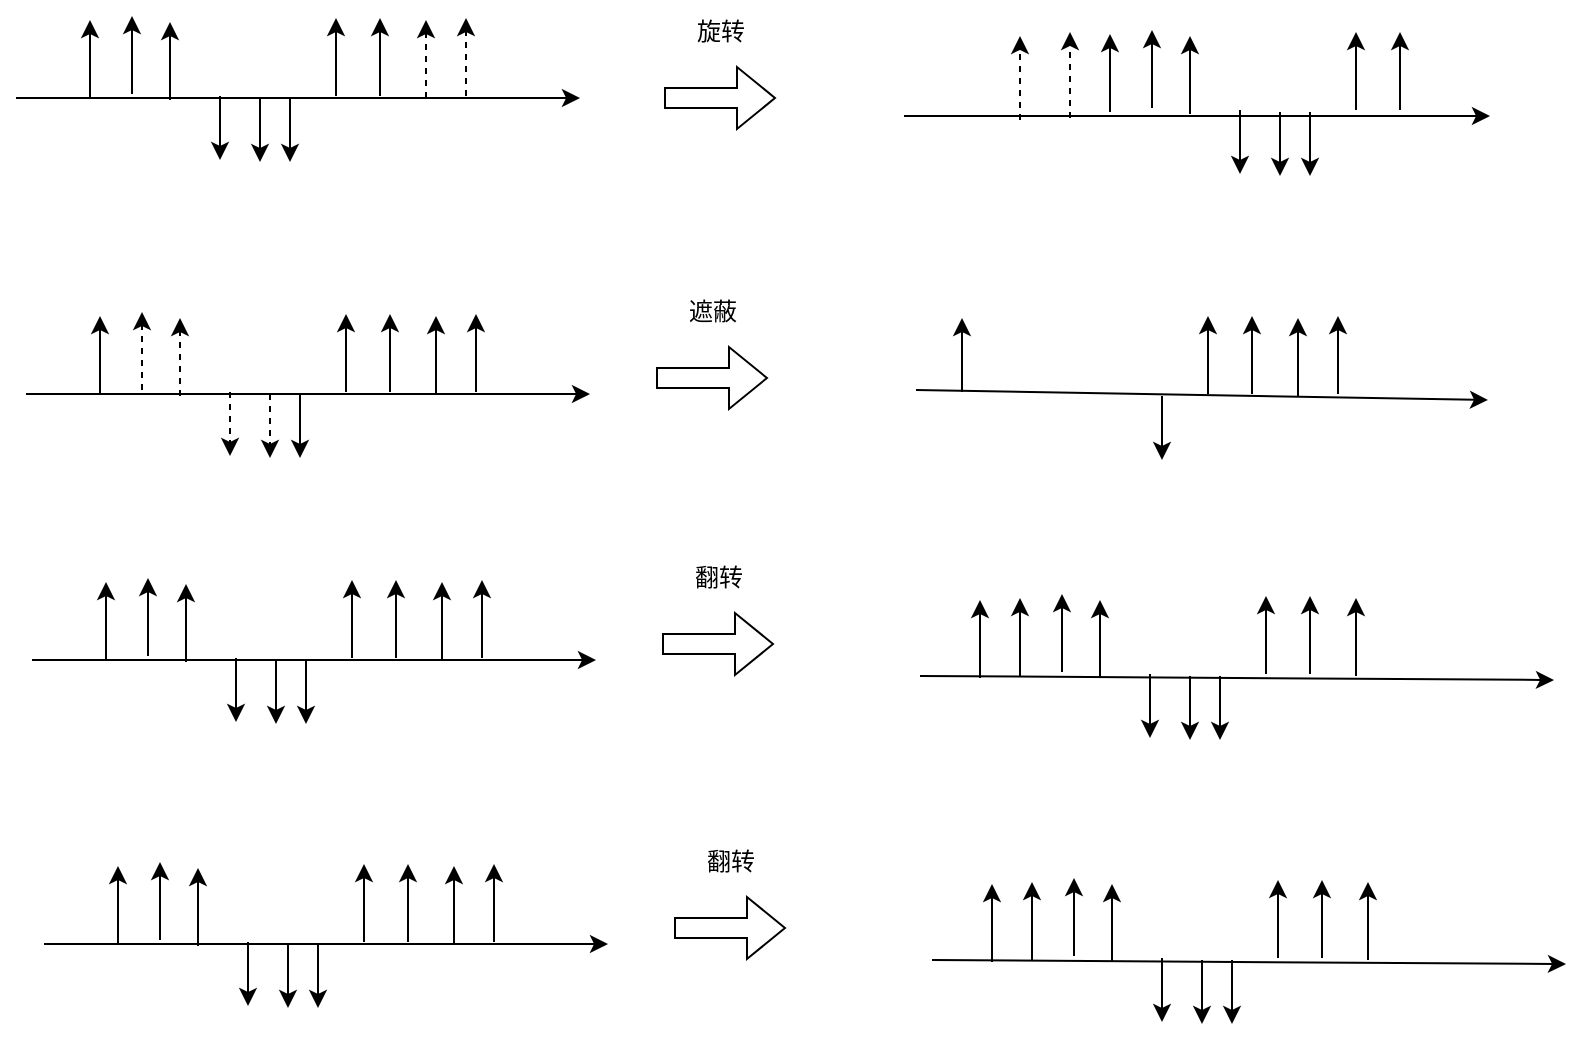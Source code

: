 <mxfile version="24.0.7" type="github">
  <diagram name="第 1 页" id="TJoWFfwJXKNT_mt5XgPP">
    <mxGraphModel dx="1850" dy="539" grid="0" gridSize="10" guides="1" tooltips="1" connect="1" arrows="1" fold="1" page="0" pageScale="1" pageWidth="827" pageHeight="1169" math="0" shadow="0">
      <root>
        <mxCell id="0" />
        <mxCell id="1" parent="0" />
        <mxCell id="PRGRgoTXFhKFeBUIvJjT-1" value="" style="shape=flexArrow;endArrow=classic;html=1;rounded=0;" edge="1" parent="1">
          <mxGeometry width="50" height="50" relative="1" as="geometry">
            <mxPoint x="-413" y="291" as="sourcePoint" />
            <mxPoint x="-357" y="291" as="targetPoint" />
          </mxGeometry>
        </mxCell>
        <mxCell id="PRGRgoTXFhKFeBUIvJjT-2" value="" style="endArrow=classic;html=1;rounded=0;" edge="1" parent="1">
          <mxGeometry width="50" height="50" relative="1" as="geometry">
            <mxPoint x="-700" y="291" as="sourcePoint" />
            <mxPoint x="-700" y="252" as="targetPoint" />
          </mxGeometry>
        </mxCell>
        <mxCell id="PRGRgoTXFhKFeBUIvJjT-3" value="" style="endArrow=classic;html=1;rounded=0;" edge="1" parent="1">
          <mxGeometry width="50" height="50" relative="1" as="geometry">
            <mxPoint x="-737" y="291" as="sourcePoint" />
            <mxPoint x="-455" y="291" as="targetPoint" />
          </mxGeometry>
        </mxCell>
        <mxCell id="PRGRgoTXFhKFeBUIvJjT-4" value="" style="endArrow=classic;html=1;rounded=0;" edge="1" parent="1">
          <mxGeometry width="50" height="50" relative="1" as="geometry">
            <mxPoint x="-679" y="289" as="sourcePoint" />
            <mxPoint x="-679" y="250" as="targetPoint" />
          </mxGeometry>
        </mxCell>
        <mxCell id="PRGRgoTXFhKFeBUIvJjT-5" value="" style="endArrow=classic;html=1;rounded=0;" edge="1" parent="1">
          <mxGeometry width="50" height="50" relative="1" as="geometry">
            <mxPoint x="-660" y="292" as="sourcePoint" />
            <mxPoint x="-660" y="253" as="targetPoint" />
          </mxGeometry>
        </mxCell>
        <mxCell id="PRGRgoTXFhKFeBUIvJjT-6" value="" style="endArrow=classic;html=1;rounded=0;" edge="1" parent="1">
          <mxGeometry width="50" height="50" relative="1" as="geometry">
            <mxPoint x="-635" y="290" as="sourcePoint" />
            <mxPoint x="-635" y="322" as="targetPoint" />
          </mxGeometry>
        </mxCell>
        <mxCell id="PRGRgoTXFhKFeBUIvJjT-7" value="" style="endArrow=classic;html=1;rounded=0;" edge="1" parent="1">
          <mxGeometry width="50" height="50" relative="1" as="geometry">
            <mxPoint x="-615" y="291" as="sourcePoint" />
            <mxPoint x="-615" y="323" as="targetPoint" />
          </mxGeometry>
        </mxCell>
        <mxCell id="PRGRgoTXFhKFeBUIvJjT-9" value="" style="endArrow=classic;html=1;rounded=0;" edge="1" parent="1">
          <mxGeometry width="50" height="50" relative="1" as="geometry">
            <mxPoint x="-600" y="291" as="sourcePoint" />
            <mxPoint x="-600" y="323" as="targetPoint" />
          </mxGeometry>
        </mxCell>
        <mxCell id="PRGRgoTXFhKFeBUIvJjT-10" value="" style="endArrow=classic;html=1;rounded=0;" edge="1" parent="1">
          <mxGeometry width="50" height="50" relative="1" as="geometry">
            <mxPoint x="-577" y="290" as="sourcePoint" />
            <mxPoint x="-577" y="251" as="targetPoint" />
          </mxGeometry>
        </mxCell>
        <mxCell id="PRGRgoTXFhKFeBUIvJjT-11" value="" style="endArrow=classic;html=1;rounded=0;" edge="1" parent="1">
          <mxGeometry width="50" height="50" relative="1" as="geometry">
            <mxPoint x="-555" y="290" as="sourcePoint" />
            <mxPoint x="-555" y="251" as="targetPoint" />
          </mxGeometry>
        </mxCell>
        <mxCell id="PRGRgoTXFhKFeBUIvJjT-13" value="" style="endArrow=classic;html=1;rounded=0;dashed=1;" edge="1" parent="1">
          <mxGeometry width="50" height="50" relative="1" as="geometry">
            <mxPoint x="-532" y="291" as="sourcePoint" />
            <mxPoint x="-532" y="252" as="targetPoint" />
          </mxGeometry>
        </mxCell>
        <mxCell id="PRGRgoTXFhKFeBUIvJjT-14" value="" style="endArrow=classic;html=1;rounded=1;curved=0;dashed=1;" edge="1" parent="1">
          <mxGeometry width="50" height="50" relative="1" as="geometry">
            <mxPoint x="-512" y="290" as="sourcePoint" />
            <mxPoint x="-512" y="251" as="targetPoint" />
          </mxGeometry>
        </mxCell>
        <mxCell id="PRGRgoTXFhKFeBUIvJjT-38" value="" style="endArrow=classic;html=1;rounded=0;" edge="1" parent="1">
          <mxGeometry width="50" height="50" relative="1" as="geometry">
            <mxPoint x="-695" y="439" as="sourcePoint" />
            <mxPoint x="-695" y="400" as="targetPoint" />
          </mxGeometry>
        </mxCell>
        <mxCell id="PRGRgoTXFhKFeBUIvJjT-39" value="" style="endArrow=classic;html=1;rounded=0;" edge="1" parent="1">
          <mxGeometry width="50" height="50" relative="1" as="geometry">
            <mxPoint x="-732" y="439" as="sourcePoint" />
            <mxPoint x="-450" y="439" as="targetPoint" />
          </mxGeometry>
        </mxCell>
        <mxCell id="PRGRgoTXFhKFeBUIvJjT-40" value="" style="endArrow=classic;html=1;rounded=0;dashed=1;" edge="1" parent="1">
          <mxGeometry width="50" height="50" relative="1" as="geometry">
            <mxPoint x="-674" y="437" as="sourcePoint" />
            <mxPoint x="-674" y="398" as="targetPoint" />
          </mxGeometry>
        </mxCell>
        <mxCell id="PRGRgoTXFhKFeBUIvJjT-41" value="" style="endArrow=classic;html=1;rounded=0;dashed=1;" edge="1" parent="1">
          <mxGeometry width="50" height="50" relative="1" as="geometry">
            <mxPoint x="-655" y="440" as="sourcePoint" />
            <mxPoint x="-655" y="401" as="targetPoint" />
          </mxGeometry>
        </mxCell>
        <mxCell id="PRGRgoTXFhKFeBUIvJjT-42" value="" style="endArrow=classic;html=1;rounded=0;dashed=1;" edge="1" parent="1">
          <mxGeometry width="50" height="50" relative="1" as="geometry">
            <mxPoint x="-630" y="438" as="sourcePoint" />
            <mxPoint x="-630" y="470" as="targetPoint" />
          </mxGeometry>
        </mxCell>
        <mxCell id="PRGRgoTXFhKFeBUIvJjT-43" value="" style="endArrow=classic;html=1;rounded=0;dashed=1;" edge="1" parent="1">
          <mxGeometry width="50" height="50" relative="1" as="geometry">
            <mxPoint x="-610" y="439" as="sourcePoint" />
            <mxPoint x="-610" y="471" as="targetPoint" />
          </mxGeometry>
        </mxCell>
        <mxCell id="PRGRgoTXFhKFeBUIvJjT-44" value="" style="endArrow=classic;html=1;rounded=0;" edge="1" parent="1">
          <mxGeometry width="50" height="50" relative="1" as="geometry">
            <mxPoint x="-595" y="439" as="sourcePoint" />
            <mxPoint x="-595" y="471" as="targetPoint" />
          </mxGeometry>
        </mxCell>
        <mxCell id="PRGRgoTXFhKFeBUIvJjT-45" value="" style="endArrow=classic;html=1;rounded=0;" edge="1" parent="1">
          <mxGeometry width="50" height="50" relative="1" as="geometry">
            <mxPoint x="-572" y="438" as="sourcePoint" />
            <mxPoint x="-572" y="399" as="targetPoint" />
          </mxGeometry>
        </mxCell>
        <mxCell id="PRGRgoTXFhKFeBUIvJjT-46" value="" style="endArrow=classic;html=1;rounded=0;" edge="1" parent="1">
          <mxGeometry width="50" height="50" relative="1" as="geometry">
            <mxPoint x="-550" y="438" as="sourcePoint" />
            <mxPoint x="-550" y="399" as="targetPoint" />
          </mxGeometry>
        </mxCell>
        <mxCell id="PRGRgoTXFhKFeBUIvJjT-47" value="" style="endArrow=classic;html=1;rounded=0;" edge="1" parent="1">
          <mxGeometry width="50" height="50" relative="1" as="geometry">
            <mxPoint x="-527" y="439" as="sourcePoint" />
            <mxPoint x="-527" y="400" as="targetPoint" />
          </mxGeometry>
        </mxCell>
        <mxCell id="PRGRgoTXFhKFeBUIvJjT-48" value="" style="endArrow=classic;html=1;rounded=0;" edge="1" parent="1">
          <mxGeometry width="50" height="50" relative="1" as="geometry">
            <mxPoint x="-507" y="438" as="sourcePoint" />
            <mxPoint x="-507" y="399" as="targetPoint" />
          </mxGeometry>
        </mxCell>
        <mxCell id="PRGRgoTXFhKFeBUIvJjT-49" value="旋转" style="text;html=1;align=center;verticalAlign=middle;resizable=0;points=[];autosize=1;strokeColor=none;fillColor=none;" vertex="1" parent="1">
          <mxGeometry x="-406.5" y="245" width="42" height="26" as="geometry" />
        </mxCell>
        <mxCell id="PRGRgoTXFhKFeBUIvJjT-63" value="" style="endArrow=classic;html=1;rounded=0;" edge="1" parent="1">
          <mxGeometry width="50" height="50" relative="1" as="geometry">
            <mxPoint x="-190" y="298" as="sourcePoint" />
            <mxPoint x="-190" y="259" as="targetPoint" />
          </mxGeometry>
        </mxCell>
        <mxCell id="PRGRgoTXFhKFeBUIvJjT-64" value="" style="endArrow=classic;html=1;rounded=0;" edge="1" parent="1">
          <mxGeometry width="50" height="50" relative="1" as="geometry">
            <mxPoint x="-293" y="300" as="sourcePoint" />
            <mxPoint y="300" as="targetPoint" />
          </mxGeometry>
        </mxCell>
        <mxCell id="PRGRgoTXFhKFeBUIvJjT-65" value="" style="endArrow=classic;html=1;rounded=0;" edge="1" parent="1">
          <mxGeometry width="50" height="50" relative="1" as="geometry">
            <mxPoint x="-169" y="296" as="sourcePoint" />
            <mxPoint x="-169" y="257" as="targetPoint" />
          </mxGeometry>
        </mxCell>
        <mxCell id="PRGRgoTXFhKFeBUIvJjT-66" value="" style="endArrow=classic;html=1;rounded=0;" edge="1" parent="1">
          <mxGeometry width="50" height="50" relative="1" as="geometry">
            <mxPoint x="-150" y="299" as="sourcePoint" />
            <mxPoint x="-150" y="260" as="targetPoint" />
          </mxGeometry>
        </mxCell>
        <mxCell id="PRGRgoTXFhKFeBUIvJjT-67" value="" style="endArrow=classic;html=1;rounded=0;" edge="1" parent="1">
          <mxGeometry width="50" height="50" relative="1" as="geometry">
            <mxPoint x="-125" y="297" as="sourcePoint" />
            <mxPoint x="-125" y="329" as="targetPoint" />
          </mxGeometry>
        </mxCell>
        <mxCell id="PRGRgoTXFhKFeBUIvJjT-68" value="" style="endArrow=classic;html=1;rounded=0;" edge="1" parent="1">
          <mxGeometry width="50" height="50" relative="1" as="geometry">
            <mxPoint x="-105" y="298" as="sourcePoint" />
            <mxPoint x="-105" y="330" as="targetPoint" />
          </mxGeometry>
        </mxCell>
        <mxCell id="PRGRgoTXFhKFeBUIvJjT-69" value="" style="endArrow=classic;html=1;rounded=0;" edge="1" parent="1">
          <mxGeometry width="50" height="50" relative="1" as="geometry">
            <mxPoint x="-90" y="298" as="sourcePoint" />
            <mxPoint x="-90" y="330" as="targetPoint" />
          </mxGeometry>
        </mxCell>
        <mxCell id="PRGRgoTXFhKFeBUIvJjT-70" value="" style="endArrow=classic;html=1;rounded=0;" edge="1" parent="1">
          <mxGeometry width="50" height="50" relative="1" as="geometry">
            <mxPoint x="-67" y="297" as="sourcePoint" />
            <mxPoint x="-67" y="258" as="targetPoint" />
          </mxGeometry>
        </mxCell>
        <mxCell id="PRGRgoTXFhKFeBUIvJjT-71" value="" style="endArrow=classic;html=1;rounded=0;" edge="1" parent="1">
          <mxGeometry width="50" height="50" relative="1" as="geometry">
            <mxPoint x="-45" y="297" as="sourcePoint" />
            <mxPoint x="-45" y="258" as="targetPoint" />
          </mxGeometry>
        </mxCell>
        <mxCell id="PRGRgoTXFhKFeBUIvJjT-72" value="" style="endArrow=classic;html=1;rounded=0;dashed=1;" edge="1" parent="1">
          <mxGeometry width="50" height="50" relative="1" as="geometry">
            <mxPoint x="-210" y="301" as="sourcePoint" />
            <mxPoint x="-210" y="258" as="targetPoint" />
          </mxGeometry>
        </mxCell>
        <mxCell id="PRGRgoTXFhKFeBUIvJjT-73" value="" style="endArrow=classic;html=1;rounded=0;dashed=1;" edge="1" parent="1">
          <mxGeometry width="50" height="50" relative="1" as="geometry">
            <mxPoint x="-235" y="302" as="sourcePoint" />
            <mxPoint x="-235" y="260" as="targetPoint" />
          </mxGeometry>
        </mxCell>
        <mxCell id="PRGRgoTXFhKFeBUIvJjT-75" value="" style="shape=flexArrow;endArrow=classic;html=1;rounded=0;" edge="1" parent="1">
          <mxGeometry width="50" height="50" relative="1" as="geometry">
            <mxPoint x="-417" y="431" as="sourcePoint" />
            <mxPoint x="-361" y="431" as="targetPoint" />
          </mxGeometry>
        </mxCell>
        <mxCell id="PRGRgoTXFhKFeBUIvJjT-76" value="遮蔽" style="text;html=1;align=center;verticalAlign=middle;resizable=0;points=[];autosize=1;strokeColor=none;fillColor=none;" vertex="1" parent="1">
          <mxGeometry x="-410.5" y="385" width="42" height="26" as="geometry" />
        </mxCell>
        <mxCell id="PRGRgoTXFhKFeBUIvJjT-88" value="" style="endArrow=classic;html=1;rounded=0;" edge="1" parent="1">
          <mxGeometry width="50" height="50" relative="1" as="geometry">
            <mxPoint x="-264" y="438" as="sourcePoint" />
            <mxPoint x="-264" y="401" as="targetPoint" />
          </mxGeometry>
        </mxCell>
        <mxCell id="PRGRgoTXFhKFeBUIvJjT-89" value="" style="endArrow=classic;html=1;rounded=0;" edge="1" parent="1">
          <mxGeometry width="50" height="50" relative="1" as="geometry">
            <mxPoint x="-287" y="437" as="sourcePoint" />
            <mxPoint x="-1" y="442" as="targetPoint" />
          </mxGeometry>
        </mxCell>
        <mxCell id="PRGRgoTXFhKFeBUIvJjT-94" value="" style="endArrow=classic;html=1;rounded=0;" edge="1" parent="1">
          <mxGeometry width="50" height="50" relative="1" as="geometry">
            <mxPoint x="-164" y="440" as="sourcePoint" />
            <mxPoint x="-164" y="472" as="targetPoint" />
          </mxGeometry>
        </mxCell>
        <mxCell id="PRGRgoTXFhKFeBUIvJjT-95" value="" style="endArrow=classic;html=1;rounded=0;" edge="1" parent="1">
          <mxGeometry width="50" height="50" relative="1" as="geometry">
            <mxPoint x="-141" y="439" as="sourcePoint" />
            <mxPoint x="-141" y="400" as="targetPoint" />
          </mxGeometry>
        </mxCell>
        <mxCell id="PRGRgoTXFhKFeBUIvJjT-96" value="" style="endArrow=classic;html=1;rounded=0;" edge="1" parent="1">
          <mxGeometry width="50" height="50" relative="1" as="geometry">
            <mxPoint x="-119" y="439" as="sourcePoint" />
            <mxPoint x="-119" y="400" as="targetPoint" />
          </mxGeometry>
        </mxCell>
        <mxCell id="PRGRgoTXFhKFeBUIvJjT-97" value="" style="endArrow=classic;html=1;rounded=0;" edge="1" parent="1">
          <mxGeometry width="50" height="50" relative="1" as="geometry">
            <mxPoint x="-96" y="440" as="sourcePoint" />
            <mxPoint x="-96" y="401" as="targetPoint" />
          </mxGeometry>
        </mxCell>
        <mxCell id="PRGRgoTXFhKFeBUIvJjT-98" value="" style="endArrow=classic;html=1;rounded=0;" edge="1" parent="1">
          <mxGeometry width="50" height="50" relative="1" as="geometry">
            <mxPoint x="-76" y="439" as="sourcePoint" />
            <mxPoint x="-76" y="400" as="targetPoint" />
          </mxGeometry>
        </mxCell>
        <mxCell id="PRGRgoTXFhKFeBUIvJjT-99" value="" style="endArrow=classic;html=1;rounded=0;" edge="1" parent="1">
          <mxGeometry width="50" height="50" relative="1" as="geometry">
            <mxPoint x="-692" y="572" as="sourcePoint" />
            <mxPoint x="-692" y="533" as="targetPoint" />
          </mxGeometry>
        </mxCell>
        <mxCell id="PRGRgoTXFhKFeBUIvJjT-100" value="" style="endArrow=classic;html=1;rounded=0;" edge="1" parent="1">
          <mxGeometry width="50" height="50" relative="1" as="geometry">
            <mxPoint x="-729" y="572" as="sourcePoint" />
            <mxPoint x="-447" y="572" as="targetPoint" />
          </mxGeometry>
        </mxCell>
        <mxCell id="PRGRgoTXFhKFeBUIvJjT-101" value="" style="endArrow=classic;html=1;rounded=0;" edge="1" parent="1">
          <mxGeometry width="50" height="50" relative="1" as="geometry">
            <mxPoint x="-671" y="570" as="sourcePoint" />
            <mxPoint x="-671" y="531" as="targetPoint" />
          </mxGeometry>
        </mxCell>
        <mxCell id="PRGRgoTXFhKFeBUIvJjT-102" value="" style="endArrow=classic;html=1;rounded=0;" edge="1" parent="1">
          <mxGeometry width="50" height="50" relative="1" as="geometry">
            <mxPoint x="-652" y="573" as="sourcePoint" />
            <mxPoint x="-652" y="534" as="targetPoint" />
          </mxGeometry>
        </mxCell>
        <mxCell id="PRGRgoTXFhKFeBUIvJjT-103" value="" style="endArrow=classic;html=1;rounded=0;" edge="1" parent="1">
          <mxGeometry width="50" height="50" relative="1" as="geometry">
            <mxPoint x="-627" y="571" as="sourcePoint" />
            <mxPoint x="-627" y="603" as="targetPoint" />
          </mxGeometry>
        </mxCell>
        <mxCell id="PRGRgoTXFhKFeBUIvJjT-104" value="" style="endArrow=classic;html=1;rounded=0;" edge="1" parent="1">
          <mxGeometry width="50" height="50" relative="1" as="geometry">
            <mxPoint x="-607" y="572" as="sourcePoint" />
            <mxPoint x="-607" y="604" as="targetPoint" />
          </mxGeometry>
        </mxCell>
        <mxCell id="PRGRgoTXFhKFeBUIvJjT-105" value="" style="endArrow=classic;html=1;rounded=0;" edge="1" parent="1">
          <mxGeometry width="50" height="50" relative="1" as="geometry">
            <mxPoint x="-592" y="572" as="sourcePoint" />
            <mxPoint x="-592" y="604" as="targetPoint" />
          </mxGeometry>
        </mxCell>
        <mxCell id="PRGRgoTXFhKFeBUIvJjT-106" value="" style="endArrow=classic;html=1;rounded=0;" edge="1" parent="1">
          <mxGeometry width="50" height="50" relative="1" as="geometry">
            <mxPoint x="-569" y="571" as="sourcePoint" />
            <mxPoint x="-569" y="532" as="targetPoint" />
          </mxGeometry>
        </mxCell>
        <mxCell id="PRGRgoTXFhKFeBUIvJjT-107" value="" style="endArrow=classic;html=1;rounded=0;" edge="1" parent="1">
          <mxGeometry width="50" height="50" relative="1" as="geometry">
            <mxPoint x="-547" y="571" as="sourcePoint" />
            <mxPoint x="-547" y="532" as="targetPoint" />
          </mxGeometry>
        </mxCell>
        <mxCell id="PRGRgoTXFhKFeBUIvJjT-108" value="" style="endArrow=classic;html=1;rounded=0;" edge="1" parent="1">
          <mxGeometry width="50" height="50" relative="1" as="geometry">
            <mxPoint x="-524" y="572" as="sourcePoint" />
            <mxPoint x="-524" y="533" as="targetPoint" />
          </mxGeometry>
        </mxCell>
        <mxCell id="PRGRgoTXFhKFeBUIvJjT-109" value="" style="endArrow=classic;html=1;rounded=0;" edge="1" parent="1">
          <mxGeometry width="50" height="50" relative="1" as="geometry">
            <mxPoint x="-504" y="571" as="sourcePoint" />
            <mxPoint x="-504" y="532" as="targetPoint" />
          </mxGeometry>
        </mxCell>
        <mxCell id="PRGRgoTXFhKFeBUIvJjT-110" value="" style="shape=flexArrow;endArrow=classic;html=1;rounded=0;" edge="1" parent="1">
          <mxGeometry width="50" height="50" relative="1" as="geometry">
            <mxPoint x="-414" y="564" as="sourcePoint" />
            <mxPoint x="-358" y="564" as="targetPoint" />
          </mxGeometry>
        </mxCell>
        <mxCell id="PRGRgoTXFhKFeBUIvJjT-111" value="翻转" style="text;html=1;align=center;verticalAlign=middle;resizable=0;points=[];autosize=1;strokeColor=none;fillColor=none;" vertex="1" parent="1">
          <mxGeometry x="-407.5" y="518" width="42" height="26" as="geometry" />
        </mxCell>
        <mxCell id="PRGRgoTXFhKFeBUIvJjT-120" value="" style="endArrow=classic;html=1;rounded=0;" edge="1" parent="1">
          <mxGeometry width="50" height="50" relative="1" as="geometry">
            <mxPoint x="-235" y="580" as="sourcePoint" />
            <mxPoint x="-235" y="541" as="targetPoint" />
          </mxGeometry>
        </mxCell>
        <mxCell id="PRGRgoTXFhKFeBUIvJjT-121" value="" style="endArrow=classic;html=1;rounded=0;" edge="1" parent="1">
          <mxGeometry width="50" height="50" relative="1" as="geometry">
            <mxPoint x="-285" y="580" as="sourcePoint" />
            <mxPoint x="32" y="582" as="targetPoint" />
          </mxGeometry>
        </mxCell>
        <mxCell id="PRGRgoTXFhKFeBUIvJjT-122" value="" style="endArrow=classic;html=1;rounded=0;" edge="1" parent="1">
          <mxGeometry width="50" height="50" relative="1" as="geometry">
            <mxPoint x="-214" y="578" as="sourcePoint" />
            <mxPoint x="-214" y="539" as="targetPoint" />
          </mxGeometry>
        </mxCell>
        <mxCell id="PRGRgoTXFhKFeBUIvJjT-123" value="" style="endArrow=classic;html=1;rounded=0;" edge="1" parent="1">
          <mxGeometry width="50" height="50" relative="1" as="geometry">
            <mxPoint x="-195" y="581" as="sourcePoint" />
            <mxPoint x="-195" y="542" as="targetPoint" />
          </mxGeometry>
        </mxCell>
        <mxCell id="PRGRgoTXFhKFeBUIvJjT-124" value="" style="endArrow=classic;html=1;rounded=0;" edge="1" parent="1">
          <mxGeometry width="50" height="50" relative="1" as="geometry">
            <mxPoint x="-170" y="579" as="sourcePoint" />
            <mxPoint x="-170" y="611" as="targetPoint" />
          </mxGeometry>
        </mxCell>
        <mxCell id="PRGRgoTXFhKFeBUIvJjT-125" value="" style="endArrow=classic;html=1;rounded=0;" edge="1" parent="1">
          <mxGeometry width="50" height="50" relative="1" as="geometry">
            <mxPoint x="-150" y="580" as="sourcePoint" />
            <mxPoint x="-150" y="612" as="targetPoint" />
          </mxGeometry>
        </mxCell>
        <mxCell id="PRGRgoTXFhKFeBUIvJjT-126" value="" style="endArrow=classic;html=1;rounded=0;" edge="1" parent="1">
          <mxGeometry width="50" height="50" relative="1" as="geometry">
            <mxPoint x="-135" y="580" as="sourcePoint" />
            <mxPoint x="-135" y="612" as="targetPoint" />
          </mxGeometry>
        </mxCell>
        <mxCell id="PRGRgoTXFhKFeBUIvJjT-127" value="" style="endArrow=classic;html=1;rounded=0;" edge="1" parent="1">
          <mxGeometry width="50" height="50" relative="1" as="geometry">
            <mxPoint x="-112" y="579" as="sourcePoint" />
            <mxPoint x="-112" y="540" as="targetPoint" />
          </mxGeometry>
        </mxCell>
        <mxCell id="PRGRgoTXFhKFeBUIvJjT-128" value="" style="endArrow=classic;html=1;rounded=0;" edge="1" parent="1">
          <mxGeometry width="50" height="50" relative="1" as="geometry">
            <mxPoint x="-90" y="579" as="sourcePoint" />
            <mxPoint x="-90" y="540" as="targetPoint" />
          </mxGeometry>
        </mxCell>
        <mxCell id="PRGRgoTXFhKFeBUIvJjT-129" value="" style="endArrow=classic;html=1;rounded=0;" edge="1" parent="1">
          <mxGeometry width="50" height="50" relative="1" as="geometry">
            <mxPoint x="-67" y="580" as="sourcePoint" />
            <mxPoint x="-67" y="541" as="targetPoint" />
          </mxGeometry>
        </mxCell>
        <mxCell id="PRGRgoTXFhKFeBUIvJjT-130" value="" style="endArrow=classic;html=1;rounded=0;" edge="1" parent="1">
          <mxGeometry width="50" height="50" relative="1" as="geometry">
            <mxPoint x="-255" y="581" as="sourcePoint" />
            <mxPoint x="-255" y="542" as="targetPoint" />
          </mxGeometry>
        </mxCell>
        <mxCell id="PRGRgoTXFhKFeBUIvJjT-155" value="" style="endArrow=classic;html=1;rounded=0;" edge="1" parent="1">
          <mxGeometry width="50" height="50" relative="1" as="geometry">
            <mxPoint x="-686" y="714" as="sourcePoint" />
            <mxPoint x="-686" y="675" as="targetPoint" />
          </mxGeometry>
        </mxCell>
        <mxCell id="PRGRgoTXFhKFeBUIvJjT-156" value="" style="endArrow=classic;html=1;rounded=0;" edge="1" parent="1">
          <mxGeometry width="50" height="50" relative="1" as="geometry">
            <mxPoint x="-723" y="714" as="sourcePoint" />
            <mxPoint x="-441" y="714" as="targetPoint" />
          </mxGeometry>
        </mxCell>
        <mxCell id="PRGRgoTXFhKFeBUIvJjT-157" value="" style="endArrow=classic;html=1;rounded=0;" edge="1" parent="1">
          <mxGeometry width="50" height="50" relative="1" as="geometry">
            <mxPoint x="-665" y="712" as="sourcePoint" />
            <mxPoint x="-665" y="673" as="targetPoint" />
          </mxGeometry>
        </mxCell>
        <mxCell id="PRGRgoTXFhKFeBUIvJjT-158" value="" style="endArrow=classic;html=1;rounded=0;" edge="1" parent="1">
          <mxGeometry width="50" height="50" relative="1" as="geometry">
            <mxPoint x="-646" y="715" as="sourcePoint" />
            <mxPoint x="-646" y="676" as="targetPoint" />
          </mxGeometry>
        </mxCell>
        <mxCell id="PRGRgoTXFhKFeBUIvJjT-159" value="" style="endArrow=classic;html=1;rounded=0;" edge="1" parent="1">
          <mxGeometry width="50" height="50" relative="1" as="geometry">
            <mxPoint x="-621" y="713" as="sourcePoint" />
            <mxPoint x="-621" y="745" as="targetPoint" />
          </mxGeometry>
        </mxCell>
        <mxCell id="PRGRgoTXFhKFeBUIvJjT-160" value="" style="endArrow=classic;html=1;rounded=0;" edge="1" parent="1">
          <mxGeometry width="50" height="50" relative="1" as="geometry">
            <mxPoint x="-601" y="714" as="sourcePoint" />
            <mxPoint x="-601" y="746" as="targetPoint" />
          </mxGeometry>
        </mxCell>
        <mxCell id="PRGRgoTXFhKFeBUIvJjT-161" value="" style="endArrow=classic;html=1;rounded=0;" edge="1" parent="1">
          <mxGeometry width="50" height="50" relative="1" as="geometry">
            <mxPoint x="-586" y="714" as="sourcePoint" />
            <mxPoint x="-586" y="746" as="targetPoint" />
          </mxGeometry>
        </mxCell>
        <mxCell id="PRGRgoTXFhKFeBUIvJjT-162" value="" style="endArrow=classic;html=1;rounded=0;" edge="1" parent="1">
          <mxGeometry width="50" height="50" relative="1" as="geometry">
            <mxPoint x="-563" y="713" as="sourcePoint" />
            <mxPoint x="-563" y="674" as="targetPoint" />
          </mxGeometry>
        </mxCell>
        <mxCell id="PRGRgoTXFhKFeBUIvJjT-163" value="" style="endArrow=classic;html=1;rounded=0;" edge="1" parent="1">
          <mxGeometry width="50" height="50" relative="1" as="geometry">
            <mxPoint x="-541" y="713" as="sourcePoint" />
            <mxPoint x="-541" y="674" as="targetPoint" />
          </mxGeometry>
        </mxCell>
        <mxCell id="PRGRgoTXFhKFeBUIvJjT-164" value="" style="endArrow=classic;html=1;rounded=0;" edge="1" parent="1">
          <mxGeometry width="50" height="50" relative="1" as="geometry">
            <mxPoint x="-518" y="714" as="sourcePoint" />
            <mxPoint x="-518" y="675" as="targetPoint" />
          </mxGeometry>
        </mxCell>
        <mxCell id="PRGRgoTXFhKFeBUIvJjT-165" value="" style="endArrow=classic;html=1;rounded=0;" edge="1" parent="1">
          <mxGeometry width="50" height="50" relative="1" as="geometry">
            <mxPoint x="-498" y="713" as="sourcePoint" />
            <mxPoint x="-498" y="674" as="targetPoint" />
          </mxGeometry>
        </mxCell>
        <mxCell id="PRGRgoTXFhKFeBUIvJjT-166" value="" style="shape=flexArrow;endArrow=classic;html=1;rounded=0;" edge="1" parent="1">
          <mxGeometry width="50" height="50" relative="1" as="geometry">
            <mxPoint x="-408" y="706" as="sourcePoint" />
            <mxPoint x="-352" y="706" as="targetPoint" />
          </mxGeometry>
        </mxCell>
        <mxCell id="PRGRgoTXFhKFeBUIvJjT-167" value="翻转" style="text;html=1;align=center;verticalAlign=middle;resizable=0;points=[];autosize=1;strokeColor=none;fillColor=none;" vertex="1" parent="1">
          <mxGeometry x="-401.5" y="660" width="42" height="26" as="geometry" />
        </mxCell>
        <mxCell id="PRGRgoTXFhKFeBUIvJjT-168" value="" style="endArrow=classic;html=1;rounded=0;" edge="1" parent="1">
          <mxGeometry width="50" height="50" relative="1" as="geometry">
            <mxPoint x="-229" y="722" as="sourcePoint" />
            <mxPoint x="-229" y="683" as="targetPoint" />
          </mxGeometry>
        </mxCell>
        <mxCell id="PRGRgoTXFhKFeBUIvJjT-169" value="" style="endArrow=classic;html=1;rounded=0;" edge="1" parent="1">
          <mxGeometry width="50" height="50" relative="1" as="geometry">
            <mxPoint x="-279" y="722" as="sourcePoint" />
            <mxPoint x="38" y="724" as="targetPoint" />
          </mxGeometry>
        </mxCell>
        <mxCell id="PRGRgoTXFhKFeBUIvJjT-170" value="" style="endArrow=classic;html=1;rounded=0;" edge="1" parent="1">
          <mxGeometry width="50" height="50" relative="1" as="geometry">
            <mxPoint x="-208" y="720" as="sourcePoint" />
            <mxPoint x="-208" y="681" as="targetPoint" />
          </mxGeometry>
        </mxCell>
        <mxCell id="PRGRgoTXFhKFeBUIvJjT-171" value="" style="endArrow=classic;html=1;rounded=0;" edge="1" parent="1">
          <mxGeometry width="50" height="50" relative="1" as="geometry">
            <mxPoint x="-189" y="723" as="sourcePoint" />
            <mxPoint x="-189" y="684" as="targetPoint" />
          </mxGeometry>
        </mxCell>
        <mxCell id="PRGRgoTXFhKFeBUIvJjT-172" value="" style="endArrow=classic;html=1;rounded=0;" edge="1" parent="1">
          <mxGeometry width="50" height="50" relative="1" as="geometry">
            <mxPoint x="-164" y="721" as="sourcePoint" />
            <mxPoint x="-164" y="753" as="targetPoint" />
          </mxGeometry>
        </mxCell>
        <mxCell id="PRGRgoTXFhKFeBUIvJjT-173" value="" style="endArrow=classic;html=1;rounded=0;" edge="1" parent="1">
          <mxGeometry width="50" height="50" relative="1" as="geometry">
            <mxPoint x="-144" y="722" as="sourcePoint" />
            <mxPoint x="-144" y="754" as="targetPoint" />
          </mxGeometry>
        </mxCell>
        <mxCell id="PRGRgoTXFhKFeBUIvJjT-174" value="" style="endArrow=classic;html=1;rounded=0;" edge="1" parent="1">
          <mxGeometry width="50" height="50" relative="1" as="geometry">
            <mxPoint x="-129" y="722" as="sourcePoint" />
            <mxPoint x="-129" y="754" as="targetPoint" />
          </mxGeometry>
        </mxCell>
        <mxCell id="PRGRgoTXFhKFeBUIvJjT-175" value="" style="endArrow=classic;html=1;rounded=0;" edge="1" parent="1">
          <mxGeometry width="50" height="50" relative="1" as="geometry">
            <mxPoint x="-106" y="721" as="sourcePoint" />
            <mxPoint x="-106" y="682" as="targetPoint" />
          </mxGeometry>
        </mxCell>
        <mxCell id="PRGRgoTXFhKFeBUIvJjT-176" value="" style="endArrow=classic;html=1;rounded=0;" edge="1" parent="1">
          <mxGeometry width="50" height="50" relative="1" as="geometry">
            <mxPoint x="-84" y="721" as="sourcePoint" />
            <mxPoint x="-84" y="682" as="targetPoint" />
          </mxGeometry>
        </mxCell>
        <mxCell id="PRGRgoTXFhKFeBUIvJjT-177" value="" style="endArrow=classic;html=1;rounded=0;" edge="1" parent="1">
          <mxGeometry width="50" height="50" relative="1" as="geometry">
            <mxPoint x="-61" y="722" as="sourcePoint" />
            <mxPoint x="-61" y="683" as="targetPoint" />
          </mxGeometry>
        </mxCell>
        <mxCell id="PRGRgoTXFhKFeBUIvJjT-178" value="" style="endArrow=classic;html=1;rounded=0;" edge="1" parent="1">
          <mxGeometry width="50" height="50" relative="1" as="geometry">
            <mxPoint x="-249" y="723" as="sourcePoint" />
            <mxPoint x="-249" y="684" as="targetPoint" />
          </mxGeometry>
        </mxCell>
      </root>
    </mxGraphModel>
  </diagram>
</mxfile>
